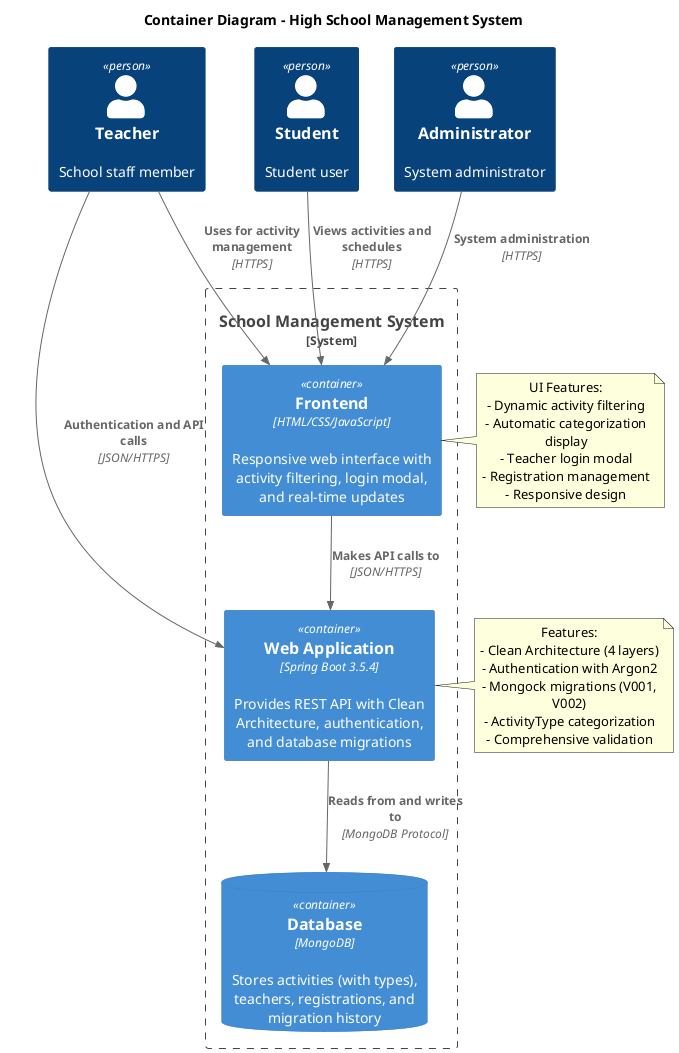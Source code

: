 @startuml container-diagram
!include <C4/C4_Container>

title Container Diagram - High School Management System

Person(teacher, "Teacher", "School staff member")
Person(student, "Student", "Student user")
Person(admin, "Administrator", "System administrator")

System_Boundary(schoolSystem, "School Management System") {
    Container(webApp, "Web Application", "Spring Boot 3.5.4", "Provides REST API with Clean Architecture, authentication, and database migrations")
    Container(frontend, "Frontend", "HTML/CSS/JavaScript", "Responsive web interface with activity filtering, login modal, and real-time updates")
    ContainerDb(database, "Database", "MongoDB", "Stores activities (with types), teachers, registrations, and migration history")
}

Rel(teacher, frontend, "Uses for activity management", "HTTPS")
Rel(student, frontend, "Views activities and schedules", "HTTPS")
Rel(admin, frontend, "System administration", "HTTPS")

Rel(teacher, webApp, "Authentication and API calls", "JSON/HTTPS")
Rel(frontend, webApp, "Makes API calls to", "JSON/HTTPS")

Rel(webApp, database, "Reads from and writes to", "MongoDB Protocol")

note right of webApp
    Features:
    - Clean Architecture (4 layers)
    - Authentication with Argon2
    - Mongock migrations (V001, V002)
    - ActivityType categorization
    - Comprehensive validation
end note

note right of frontend
    UI Features:
    - Dynamic activity filtering
    - Automatic categorization display
    - Teacher login modal
    - Registration management
    - Responsive design
end note

@enduml